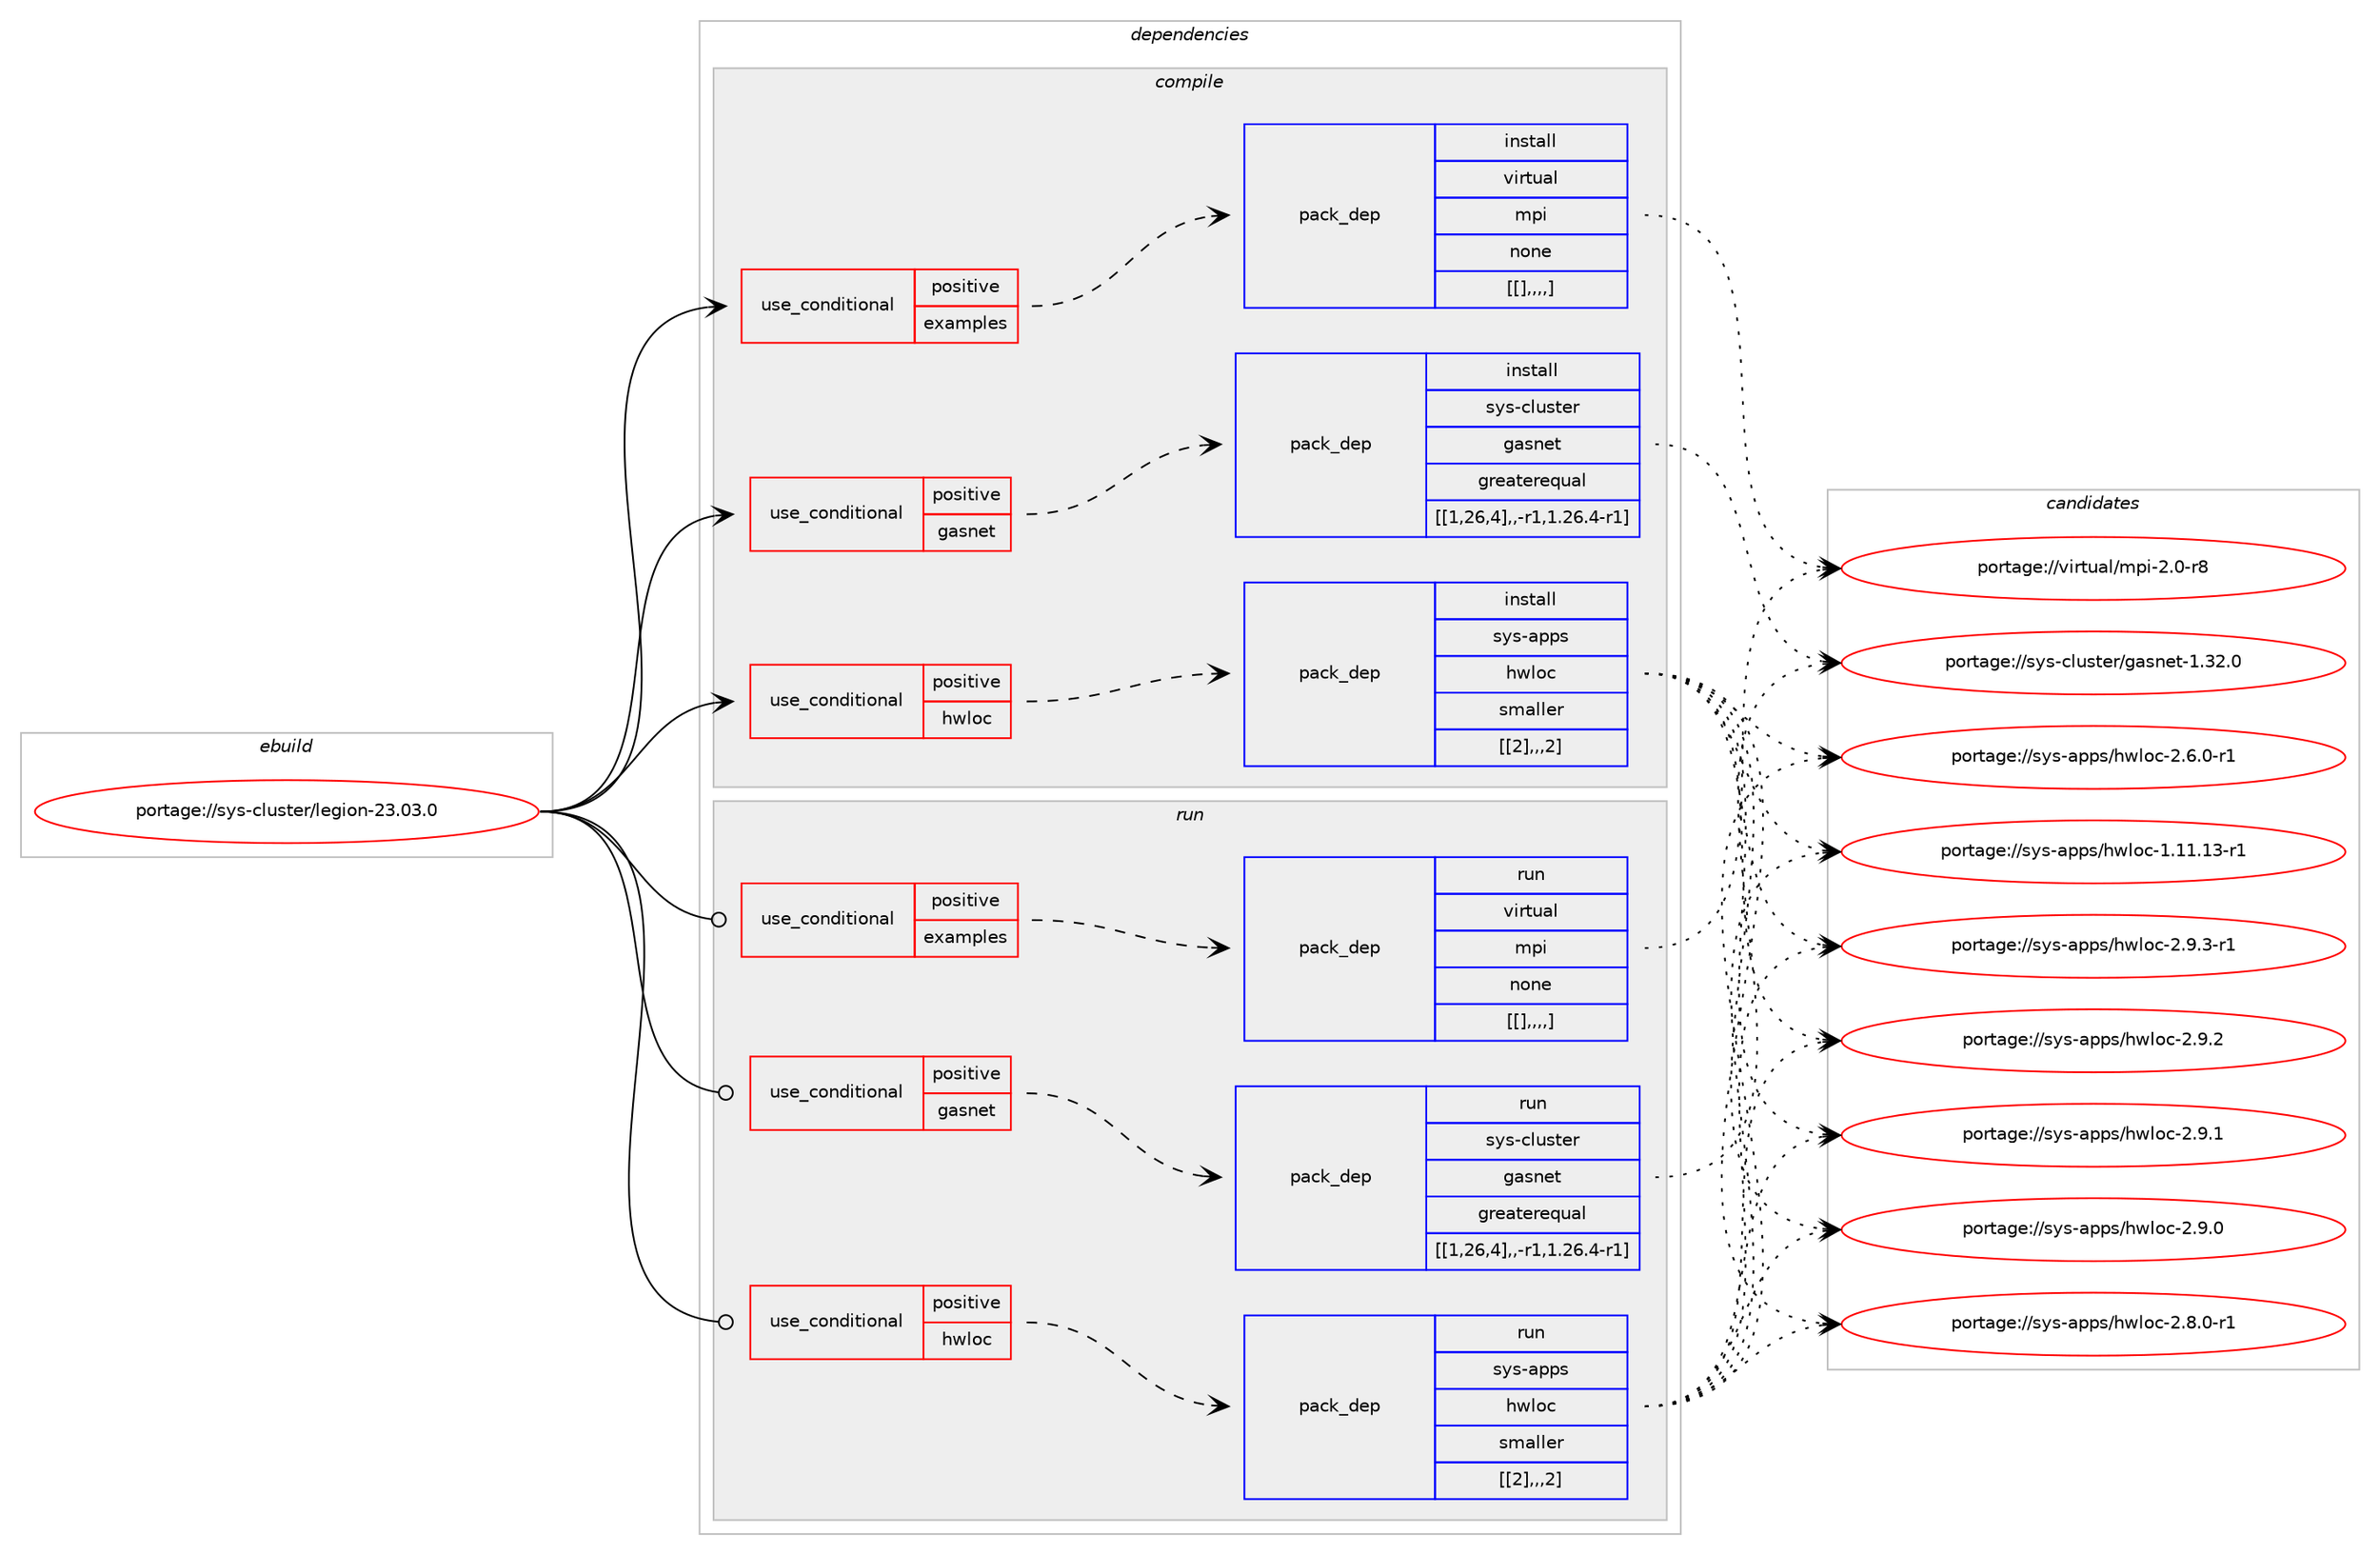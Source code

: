 digraph prolog {

# *************
# Graph options
# *************

newrank=true;
concentrate=true;
compound=true;
graph [rankdir=LR,fontname=Helvetica,fontsize=10,ranksep=1.5];#, ranksep=2.5, nodesep=0.2];
edge  [arrowhead=vee];
node  [fontname=Helvetica,fontsize=10];

# **********
# The ebuild
# **********

subgraph cluster_leftcol {
color=gray;
label=<<i>ebuild</i>>;
id [label="portage://sys-cluster/legion-23.03.0", color=red, width=4, href="../sys-cluster/legion-23.03.0.svg"];
}

# ****************
# The dependencies
# ****************

subgraph cluster_midcol {
color=gray;
label=<<i>dependencies</i>>;
subgraph cluster_compile {
fillcolor="#eeeeee";
style=filled;
label=<<i>compile</i>>;
subgraph cond118894 {
dependency448687 [label=<<TABLE BORDER="0" CELLBORDER="1" CELLSPACING="0" CELLPADDING="4"><TR><TD ROWSPAN="3" CELLPADDING="10">use_conditional</TD></TR><TR><TD>positive</TD></TR><TR><TD>examples</TD></TR></TABLE>>, shape=none, color=red];
subgraph pack326710 {
dependency448688 [label=<<TABLE BORDER="0" CELLBORDER="1" CELLSPACING="0" CELLPADDING="4" WIDTH="220"><TR><TD ROWSPAN="6" CELLPADDING="30">pack_dep</TD></TR><TR><TD WIDTH="110">install</TD></TR><TR><TD>virtual</TD></TR><TR><TD>mpi</TD></TR><TR><TD>none</TD></TR><TR><TD>[[],,,,]</TD></TR></TABLE>>, shape=none, color=blue];
}
dependency448687:e -> dependency448688:w [weight=20,style="dashed",arrowhead="vee"];
}
id:e -> dependency448687:w [weight=20,style="solid",arrowhead="vee"];
subgraph cond118895 {
dependency448689 [label=<<TABLE BORDER="0" CELLBORDER="1" CELLSPACING="0" CELLPADDING="4"><TR><TD ROWSPAN="3" CELLPADDING="10">use_conditional</TD></TR><TR><TD>positive</TD></TR><TR><TD>gasnet</TD></TR></TABLE>>, shape=none, color=red];
subgraph pack326711 {
dependency448690 [label=<<TABLE BORDER="0" CELLBORDER="1" CELLSPACING="0" CELLPADDING="4" WIDTH="220"><TR><TD ROWSPAN="6" CELLPADDING="30">pack_dep</TD></TR><TR><TD WIDTH="110">install</TD></TR><TR><TD>sys-cluster</TD></TR><TR><TD>gasnet</TD></TR><TR><TD>greaterequal</TD></TR><TR><TD>[[1,26,4],,-r1,1.26.4-r1]</TD></TR></TABLE>>, shape=none, color=blue];
}
dependency448689:e -> dependency448690:w [weight=20,style="dashed",arrowhead="vee"];
}
id:e -> dependency448689:w [weight=20,style="solid",arrowhead="vee"];
subgraph cond118896 {
dependency448691 [label=<<TABLE BORDER="0" CELLBORDER="1" CELLSPACING="0" CELLPADDING="4"><TR><TD ROWSPAN="3" CELLPADDING="10">use_conditional</TD></TR><TR><TD>positive</TD></TR><TR><TD>hwloc</TD></TR></TABLE>>, shape=none, color=red];
subgraph pack326712 {
dependency448692 [label=<<TABLE BORDER="0" CELLBORDER="1" CELLSPACING="0" CELLPADDING="4" WIDTH="220"><TR><TD ROWSPAN="6" CELLPADDING="30">pack_dep</TD></TR><TR><TD WIDTH="110">install</TD></TR><TR><TD>sys-apps</TD></TR><TR><TD>hwloc</TD></TR><TR><TD>smaller</TD></TR><TR><TD>[[2],,,2]</TD></TR></TABLE>>, shape=none, color=blue];
}
dependency448691:e -> dependency448692:w [weight=20,style="dashed",arrowhead="vee"];
}
id:e -> dependency448691:w [weight=20,style="solid",arrowhead="vee"];
}
subgraph cluster_compileandrun {
fillcolor="#eeeeee";
style=filled;
label=<<i>compile and run</i>>;
}
subgraph cluster_run {
fillcolor="#eeeeee";
style=filled;
label=<<i>run</i>>;
subgraph cond118897 {
dependency448693 [label=<<TABLE BORDER="0" CELLBORDER="1" CELLSPACING="0" CELLPADDING="4"><TR><TD ROWSPAN="3" CELLPADDING="10">use_conditional</TD></TR><TR><TD>positive</TD></TR><TR><TD>examples</TD></TR></TABLE>>, shape=none, color=red];
subgraph pack326713 {
dependency448694 [label=<<TABLE BORDER="0" CELLBORDER="1" CELLSPACING="0" CELLPADDING="4" WIDTH="220"><TR><TD ROWSPAN="6" CELLPADDING="30">pack_dep</TD></TR><TR><TD WIDTH="110">run</TD></TR><TR><TD>virtual</TD></TR><TR><TD>mpi</TD></TR><TR><TD>none</TD></TR><TR><TD>[[],,,,]</TD></TR></TABLE>>, shape=none, color=blue];
}
dependency448693:e -> dependency448694:w [weight=20,style="dashed",arrowhead="vee"];
}
id:e -> dependency448693:w [weight=20,style="solid",arrowhead="odot"];
subgraph cond118898 {
dependency448695 [label=<<TABLE BORDER="0" CELLBORDER="1" CELLSPACING="0" CELLPADDING="4"><TR><TD ROWSPAN="3" CELLPADDING="10">use_conditional</TD></TR><TR><TD>positive</TD></TR><TR><TD>gasnet</TD></TR></TABLE>>, shape=none, color=red];
subgraph pack326714 {
dependency448696 [label=<<TABLE BORDER="0" CELLBORDER="1" CELLSPACING="0" CELLPADDING="4" WIDTH="220"><TR><TD ROWSPAN="6" CELLPADDING="30">pack_dep</TD></TR><TR><TD WIDTH="110">run</TD></TR><TR><TD>sys-cluster</TD></TR><TR><TD>gasnet</TD></TR><TR><TD>greaterequal</TD></TR><TR><TD>[[1,26,4],,-r1,1.26.4-r1]</TD></TR></TABLE>>, shape=none, color=blue];
}
dependency448695:e -> dependency448696:w [weight=20,style="dashed",arrowhead="vee"];
}
id:e -> dependency448695:w [weight=20,style="solid",arrowhead="odot"];
subgraph cond118899 {
dependency448697 [label=<<TABLE BORDER="0" CELLBORDER="1" CELLSPACING="0" CELLPADDING="4"><TR><TD ROWSPAN="3" CELLPADDING="10">use_conditional</TD></TR><TR><TD>positive</TD></TR><TR><TD>hwloc</TD></TR></TABLE>>, shape=none, color=red];
subgraph pack326715 {
dependency448698 [label=<<TABLE BORDER="0" CELLBORDER="1" CELLSPACING="0" CELLPADDING="4" WIDTH="220"><TR><TD ROWSPAN="6" CELLPADDING="30">pack_dep</TD></TR><TR><TD WIDTH="110">run</TD></TR><TR><TD>sys-apps</TD></TR><TR><TD>hwloc</TD></TR><TR><TD>smaller</TD></TR><TR><TD>[[2],,,2]</TD></TR></TABLE>>, shape=none, color=blue];
}
dependency448697:e -> dependency448698:w [weight=20,style="dashed",arrowhead="vee"];
}
id:e -> dependency448697:w [weight=20,style="solid",arrowhead="odot"];
}
}

# **************
# The candidates
# **************

subgraph cluster_choices {
rank=same;
color=gray;
label=<<i>candidates</i>>;

subgraph choice326710 {
color=black;
nodesep=1;
choice1181051141161179710847109112105455046484511456 [label="portage://virtual/mpi-2.0-r8", color=red, width=4,href="../virtual/mpi-2.0-r8.svg"];
dependency448688:e -> choice1181051141161179710847109112105455046484511456:w [style=dotted,weight="100"];
}
subgraph choice326711 {
color=black;
nodesep=1;
choice1151211154599108117115116101114471039711511010111645494651504648 [label="portage://sys-cluster/gasnet-1.32.0", color=red, width=4,href="../sys-cluster/gasnet-1.32.0.svg"];
dependency448690:e -> choice1151211154599108117115116101114471039711511010111645494651504648:w [style=dotted,weight="100"];
}
subgraph choice326712 {
color=black;
nodesep=1;
choice115121115459711211211547104119108111994550465746514511449 [label="portage://sys-apps/hwloc-2.9.3-r1", color=red, width=4,href="../sys-apps/hwloc-2.9.3-r1.svg"];
choice11512111545971121121154710411910811199455046574650 [label="portage://sys-apps/hwloc-2.9.2", color=red, width=4,href="../sys-apps/hwloc-2.9.2.svg"];
choice11512111545971121121154710411910811199455046574649 [label="portage://sys-apps/hwloc-2.9.1", color=red, width=4,href="../sys-apps/hwloc-2.9.1.svg"];
choice11512111545971121121154710411910811199455046574648 [label="portage://sys-apps/hwloc-2.9.0", color=red, width=4,href="../sys-apps/hwloc-2.9.0.svg"];
choice115121115459711211211547104119108111994550465646484511449 [label="portage://sys-apps/hwloc-2.8.0-r1", color=red, width=4,href="../sys-apps/hwloc-2.8.0-r1.svg"];
choice115121115459711211211547104119108111994550465446484511449 [label="portage://sys-apps/hwloc-2.6.0-r1", color=red, width=4,href="../sys-apps/hwloc-2.6.0-r1.svg"];
choice1151211154597112112115471041191081119945494649494649514511449 [label="portage://sys-apps/hwloc-1.11.13-r1", color=red, width=4,href="../sys-apps/hwloc-1.11.13-r1.svg"];
dependency448692:e -> choice115121115459711211211547104119108111994550465746514511449:w [style=dotted,weight="100"];
dependency448692:e -> choice11512111545971121121154710411910811199455046574650:w [style=dotted,weight="100"];
dependency448692:e -> choice11512111545971121121154710411910811199455046574649:w [style=dotted,weight="100"];
dependency448692:e -> choice11512111545971121121154710411910811199455046574648:w [style=dotted,weight="100"];
dependency448692:e -> choice115121115459711211211547104119108111994550465646484511449:w [style=dotted,weight="100"];
dependency448692:e -> choice115121115459711211211547104119108111994550465446484511449:w [style=dotted,weight="100"];
dependency448692:e -> choice1151211154597112112115471041191081119945494649494649514511449:w [style=dotted,weight="100"];
}
subgraph choice326713 {
color=black;
nodesep=1;
choice1181051141161179710847109112105455046484511456 [label="portage://virtual/mpi-2.0-r8", color=red, width=4,href="../virtual/mpi-2.0-r8.svg"];
dependency448694:e -> choice1181051141161179710847109112105455046484511456:w [style=dotted,weight="100"];
}
subgraph choice326714 {
color=black;
nodesep=1;
choice1151211154599108117115116101114471039711511010111645494651504648 [label="portage://sys-cluster/gasnet-1.32.0", color=red, width=4,href="../sys-cluster/gasnet-1.32.0.svg"];
dependency448696:e -> choice1151211154599108117115116101114471039711511010111645494651504648:w [style=dotted,weight="100"];
}
subgraph choice326715 {
color=black;
nodesep=1;
choice115121115459711211211547104119108111994550465746514511449 [label="portage://sys-apps/hwloc-2.9.3-r1", color=red, width=4,href="../sys-apps/hwloc-2.9.3-r1.svg"];
choice11512111545971121121154710411910811199455046574650 [label="portage://sys-apps/hwloc-2.9.2", color=red, width=4,href="../sys-apps/hwloc-2.9.2.svg"];
choice11512111545971121121154710411910811199455046574649 [label="portage://sys-apps/hwloc-2.9.1", color=red, width=4,href="../sys-apps/hwloc-2.9.1.svg"];
choice11512111545971121121154710411910811199455046574648 [label="portage://sys-apps/hwloc-2.9.0", color=red, width=4,href="../sys-apps/hwloc-2.9.0.svg"];
choice115121115459711211211547104119108111994550465646484511449 [label="portage://sys-apps/hwloc-2.8.0-r1", color=red, width=4,href="../sys-apps/hwloc-2.8.0-r1.svg"];
choice115121115459711211211547104119108111994550465446484511449 [label="portage://sys-apps/hwloc-2.6.0-r1", color=red, width=4,href="../sys-apps/hwloc-2.6.0-r1.svg"];
choice1151211154597112112115471041191081119945494649494649514511449 [label="portage://sys-apps/hwloc-1.11.13-r1", color=red, width=4,href="../sys-apps/hwloc-1.11.13-r1.svg"];
dependency448698:e -> choice115121115459711211211547104119108111994550465746514511449:w [style=dotted,weight="100"];
dependency448698:e -> choice11512111545971121121154710411910811199455046574650:w [style=dotted,weight="100"];
dependency448698:e -> choice11512111545971121121154710411910811199455046574649:w [style=dotted,weight="100"];
dependency448698:e -> choice11512111545971121121154710411910811199455046574648:w [style=dotted,weight="100"];
dependency448698:e -> choice115121115459711211211547104119108111994550465646484511449:w [style=dotted,weight="100"];
dependency448698:e -> choice115121115459711211211547104119108111994550465446484511449:w [style=dotted,weight="100"];
dependency448698:e -> choice1151211154597112112115471041191081119945494649494649514511449:w [style=dotted,weight="100"];
}
}

}
